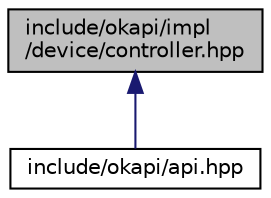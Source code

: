 digraph "include/okapi/impl/device/controller.hpp"
{
 // LATEX_PDF_SIZE
  edge [fontname="Helvetica",fontsize="10",labelfontname="Helvetica",labelfontsize="10"];
  node [fontname="Helvetica",fontsize="10",shape=record];
  Node1 [label="include/okapi/impl\l/device/controller.hpp",height=0.2,width=0.4,color="black", fillcolor="grey75", style="filled", fontcolor="black",tooltip=" "];
  Node1 -> Node2 [dir="back",color="midnightblue",fontsize="10",style="solid"];
  Node2 [label="include/okapi/api.hpp",height=0.2,width=0.4,color="black", fillcolor="white", style="filled",URL="$okapi_2api_8hpp.html",tooltip=" "];
}

